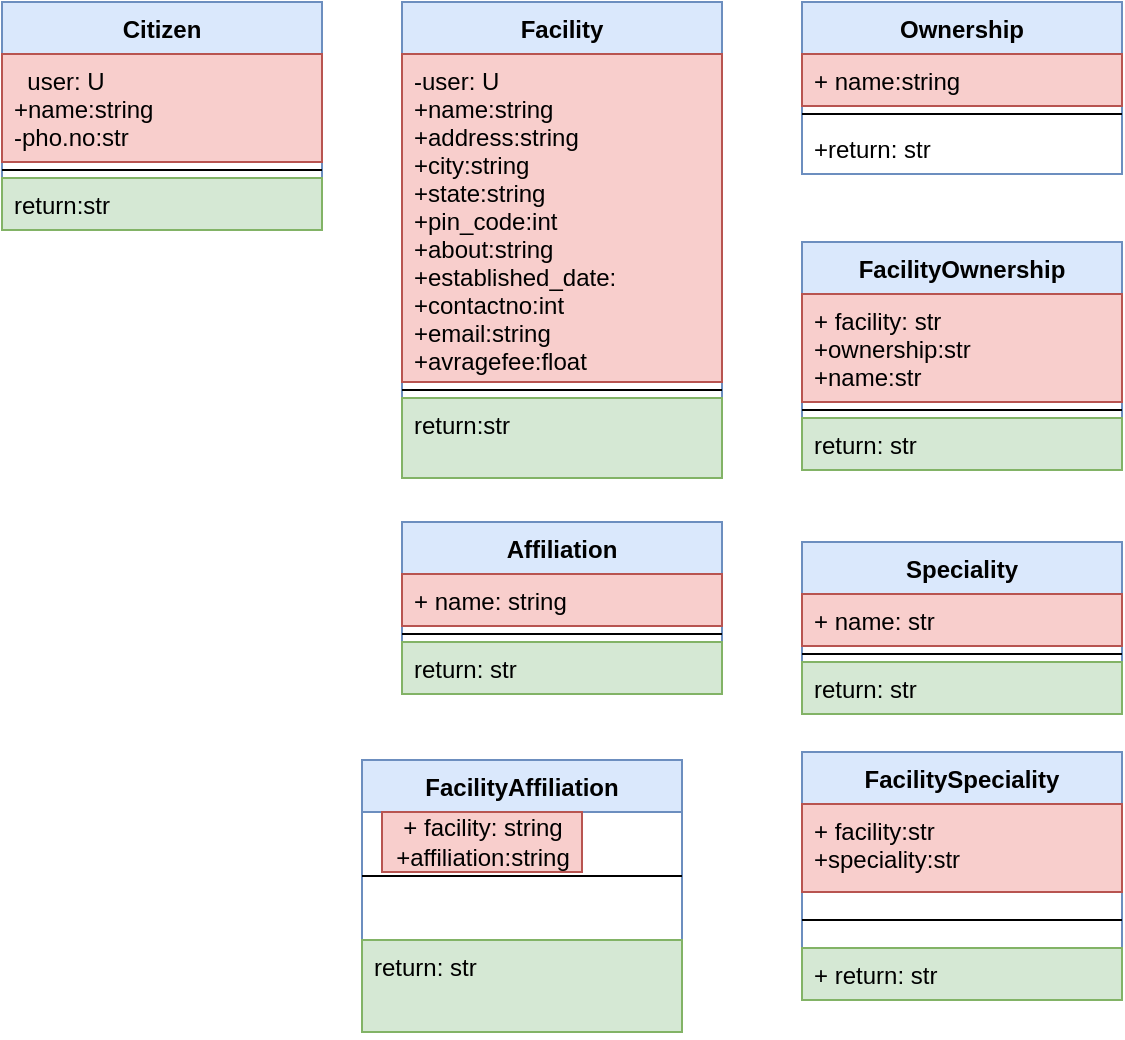 <mxfile version="15.8.2" type="github">
  <diagram id="gOumSRwvlkXV0_1pRKtd" name="Page-1">
    <mxGraphModel dx="1038" dy="579" grid="1" gridSize="10" guides="1" tooltips="1" connect="1" arrows="1" fold="1" page="1" pageScale="1" pageWidth="850" pageHeight="1100" math="0" shadow="0">
      <root>
        <mxCell id="0" />
        <mxCell id="1" parent="0" />
        <mxCell id="DF3hJ4Z54Juc5SoMxDXG-7" value="Citizen" style="swimlane;fontStyle=1;align=center;verticalAlign=top;childLayout=stackLayout;horizontal=1;startSize=26;horizontalStack=0;resizeParent=1;resizeParentMax=0;resizeLast=0;collapsible=1;marginBottom=0;fillColor=#dae8fc;strokeColor=#6c8ebf;" parent="1" vertex="1">
          <mxGeometry x="40" y="40" width="160" height="114" as="geometry" />
        </mxCell>
        <mxCell id="DF3hJ4Z54Juc5SoMxDXG-8" value="  user: U&#xa;+name:string&#xa;-pho.no:str" style="text;strokeColor=#b85450;fillColor=#f8cecc;align=left;verticalAlign=top;spacingLeft=4;spacingRight=4;overflow=hidden;rotatable=0;points=[[0,0.5],[1,0.5]];portConstraint=eastwest;" parent="DF3hJ4Z54Juc5SoMxDXG-7" vertex="1">
          <mxGeometry y="26" width="160" height="54" as="geometry" />
        </mxCell>
        <mxCell id="DF3hJ4Z54Juc5SoMxDXG-9" value="" style="line;strokeWidth=1;fillColor=none;align=left;verticalAlign=middle;spacingTop=-1;spacingLeft=3;spacingRight=3;rotatable=0;labelPosition=right;points=[];portConstraint=eastwest;" parent="DF3hJ4Z54Juc5SoMxDXG-7" vertex="1">
          <mxGeometry y="80" width="160" height="8" as="geometry" />
        </mxCell>
        <mxCell id="DF3hJ4Z54Juc5SoMxDXG-10" value="return:str" style="text;align=left;verticalAlign=top;spacingLeft=4;spacingRight=4;overflow=hidden;rotatable=0;points=[[0,0.5],[1,0.5]];portConstraint=eastwest;fillColor=#d5e8d4;strokeColor=#82b366;" parent="DF3hJ4Z54Juc5SoMxDXG-7" vertex="1">
          <mxGeometry y="88" width="160" height="26" as="geometry" />
        </mxCell>
        <mxCell id="_OZdmUt3rO1FLfE6Wt_N-1" value="Facility" style="swimlane;fontStyle=1;align=center;verticalAlign=top;childLayout=stackLayout;horizontal=1;startSize=26;horizontalStack=0;resizeParent=1;resizeParentMax=0;resizeLast=0;collapsible=1;marginBottom=0;fillColor=#dae8fc;strokeColor=#6c8ebf;" parent="1" vertex="1">
          <mxGeometry x="240" y="40" width="160" height="238" as="geometry" />
        </mxCell>
        <mxCell id="_OZdmUt3rO1FLfE6Wt_N-2" value="-user: U&#xa;+name:string&#xa;+address:string&#xa;+city:string&#xa;+state:string&#xa;+pin_code:int&#xa;+about:string&#xa;+established_date:&#xa;+contactno:int&#xa;+email:string&#xa;+avragefee:float" style="text;strokeColor=#b85450;fillColor=#f8cecc;align=left;verticalAlign=top;spacingLeft=4;spacingRight=4;overflow=hidden;rotatable=0;points=[[0,0.5],[1,0.5]];portConstraint=eastwest;" parent="_OZdmUt3rO1FLfE6Wt_N-1" vertex="1">
          <mxGeometry y="26" width="160" height="164" as="geometry" />
        </mxCell>
        <mxCell id="_OZdmUt3rO1FLfE6Wt_N-3" value="" style="line;strokeWidth=1;fillColor=none;align=left;verticalAlign=middle;spacingTop=-1;spacingLeft=3;spacingRight=3;rotatable=0;labelPosition=right;points=[];portConstraint=eastwest;" parent="_OZdmUt3rO1FLfE6Wt_N-1" vertex="1">
          <mxGeometry y="190" width="160" height="8" as="geometry" />
        </mxCell>
        <mxCell id="_OZdmUt3rO1FLfE6Wt_N-4" value="return:str " style="text;strokeColor=#82b366;fillColor=#d5e8d4;align=left;verticalAlign=top;spacingLeft=4;spacingRight=4;overflow=hidden;rotatable=0;points=[[0,0.5],[1,0.5]];portConstraint=eastwest;" parent="_OZdmUt3rO1FLfE6Wt_N-1" vertex="1">
          <mxGeometry y="198" width="160" height="40" as="geometry" />
        </mxCell>
        <mxCell id="_OZdmUt3rO1FLfE6Wt_N-5" value=" Affiliation" style="swimlane;fontStyle=1;align=center;verticalAlign=top;childLayout=stackLayout;horizontal=1;startSize=26;horizontalStack=0;resizeParent=1;resizeParentMax=0;resizeLast=0;collapsible=1;marginBottom=0;fillColor=#dae8fc;strokeColor=#6c8ebf;" parent="1" vertex="1">
          <mxGeometry x="240" y="300" width="160" height="86" as="geometry" />
        </mxCell>
        <mxCell id="_OZdmUt3rO1FLfE6Wt_N-6" value="+ name: string" style="text;strokeColor=#b85450;fillColor=#f8cecc;align=left;verticalAlign=top;spacingLeft=4;spacingRight=4;overflow=hidden;rotatable=0;points=[[0,0.5],[1,0.5]];portConstraint=eastwest;" parent="_OZdmUt3rO1FLfE6Wt_N-5" vertex="1">
          <mxGeometry y="26" width="160" height="26" as="geometry" />
        </mxCell>
        <mxCell id="_OZdmUt3rO1FLfE6Wt_N-7" value="" style="line;strokeWidth=1;fillColor=none;align=left;verticalAlign=middle;spacingTop=-1;spacingLeft=3;spacingRight=3;rotatable=0;labelPosition=right;points=[];portConstraint=eastwest;" parent="_OZdmUt3rO1FLfE6Wt_N-5" vertex="1">
          <mxGeometry y="52" width="160" height="8" as="geometry" />
        </mxCell>
        <mxCell id="_OZdmUt3rO1FLfE6Wt_N-8" value="return: str" style="text;strokeColor=#82b366;fillColor=#d5e8d4;align=left;verticalAlign=top;spacingLeft=4;spacingRight=4;overflow=hidden;rotatable=0;points=[[0,0.5],[1,0.5]];portConstraint=eastwest;" parent="_OZdmUt3rO1FLfE6Wt_N-5" vertex="1">
          <mxGeometry y="60" width="160" height="26" as="geometry" />
        </mxCell>
        <mxCell id="_OZdmUt3rO1FLfE6Wt_N-9" value="FacilityAffiliation" style="swimlane;fontStyle=1;align=center;verticalAlign=top;childLayout=stackLayout;horizontal=1;startSize=26;horizontalStack=0;resizeParent=1;resizeParentMax=0;resizeLast=0;collapsible=1;marginBottom=0;fillColor=#dae8fc;strokeColor=#6c8ebf;" parent="1" vertex="1">
          <mxGeometry x="220" y="419" width="160" height="136" as="geometry" />
        </mxCell>
        <mxCell id="_OZdmUt3rO1FLfE6Wt_N-11" value="" style="line;strokeWidth=1;fillColor=none;align=left;verticalAlign=middle;spacingTop=-1;spacingLeft=3;spacingRight=3;rotatable=0;labelPosition=right;points=[];portConstraint=eastwest;" parent="_OZdmUt3rO1FLfE6Wt_N-9" vertex="1">
          <mxGeometry y="26" width="160" height="64" as="geometry" />
        </mxCell>
        <mxCell id="_OZdmUt3rO1FLfE6Wt_N-12" value="return: str" style="text;strokeColor=#82b366;fillColor=#d5e8d4;align=left;verticalAlign=top;spacingLeft=4;spacingRight=4;overflow=hidden;rotatable=0;points=[[0,0.5],[1,0.5]];portConstraint=eastwest;" parent="_OZdmUt3rO1FLfE6Wt_N-9" vertex="1">
          <mxGeometry y="90" width="160" height="46" as="geometry" />
        </mxCell>
        <mxCell id="_OZdmUt3rO1FLfE6Wt_N-13" value="Ownership" style="swimlane;fontStyle=1;align=center;verticalAlign=top;childLayout=stackLayout;horizontal=1;startSize=26;horizontalStack=0;resizeParent=1;resizeParentMax=0;resizeLast=0;collapsible=1;marginBottom=0;fillColor=#dae8fc;strokeColor=#6c8ebf;" parent="1" vertex="1">
          <mxGeometry x="440" y="40" width="160" height="86" as="geometry" />
        </mxCell>
        <mxCell id="_OZdmUt3rO1FLfE6Wt_N-14" value="+ name:string" style="text;strokeColor=#b85450;fillColor=#f8cecc;align=left;verticalAlign=top;spacingLeft=4;spacingRight=4;overflow=hidden;rotatable=0;points=[[0,0.5],[1,0.5]];portConstraint=eastwest;" parent="_OZdmUt3rO1FLfE6Wt_N-13" vertex="1">
          <mxGeometry y="26" width="160" height="26" as="geometry" />
        </mxCell>
        <mxCell id="_OZdmUt3rO1FLfE6Wt_N-15" value="" style="line;strokeWidth=1;fillColor=none;align=left;verticalAlign=middle;spacingTop=-1;spacingLeft=3;spacingRight=3;rotatable=0;labelPosition=right;points=[];portConstraint=eastwest;" parent="_OZdmUt3rO1FLfE6Wt_N-13" vertex="1">
          <mxGeometry y="52" width="160" height="8" as="geometry" />
        </mxCell>
        <mxCell id="_OZdmUt3rO1FLfE6Wt_N-16" value="+return: str" style="text;strokeColor=none;fillColor=none;align=left;verticalAlign=top;spacingLeft=4;spacingRight=4;overflow=hidden;rotatable=0;points=[[0,0.5],[1,0.5]];portConstraint=eastwest;" parent="_OZdmUt3rO1FLfE6Wt_N-13" vertex="1">
          <mxGeometry y="60" width="160" height="26" as="geometry" />
        </mxCell>
        <mxCell id="_OZdmUt3rO1FLfE6Wt_N-17" value="FacilityOwnership" style="swimlane;fontStyle=1;align=center;verticalAlign=top;childLayout=stackLayout;horizontal=1;startSize=26;horizontalStack=0;resizeParent=1;resizeParentMax=0;resizeLast=0;collapsible=1;marginBottom=0;fillColor=#dae8fc;strokeColor=#6c8ebf;" parent="1" vertex="1">
          <mxGeometry x="440" y="160" width="160" height="114" as="geometry" />
        </mxCell>
        <mxCell id="_OZdmUt3rO1FLfE6Wt_N-18" value="+ facility: str&#xa;+ownership:str&#xa;+name:str" style="text;strokeColor=#b85450;fillColor=#f8cecc;align=left;verticalAlign=top;spacingLeft=4;spacingRight=4;overflow=hidden;rotatable=0;points=[[0,0.5],[1,0.5]];portConstraint=eastwest;" parent="_OZdmUt3rO1FLfE6Wt_N-17" vertex="1">
          <mxGeometry y="26" width="160" height="54" as="geometry" />
        </mxCell>
        <mxCell id="_OZdmUt3rO1FLfE6Wt_N-19" value="" style="line;strokeWidth=1;fillColor=none;align=left;verticalAlign=middle;spacingTop=-1;spacingLeft=3;spacingRight=3;rotatable=0;labelPosition=right;points=[];portConstraint=eastwest;" parent="_OZdmUt3rO1FLfE6Wt_N-17" vertex="1">
          <mxGeometry y="80" width="160" height="8" as="geometry" />
        </mxCell>
        <mxCell id="_OZdmUt3rO1FLfE6Wt_N-20" value="return: str" style="text;strokeColor=#82b366;fillColor=#d5e8d4;align=left;verticalAlign=top;spacingLeft=4;spacingRight=4;overflow=hidden;rotatable=0;points=[[0,0.5],[1,0.5]];portConstraint=eastwest;" parent="_OZdmUt3rO1FLfE6Wt_N-17" vertex="1">
          <mxGeometry y="88" width="160" height="26" as="geometry" />
        </mxCell>
        <mxCell id="_OZdmUt3rO1FLfE6Wt_N-21" value="Speciality" style="swimlane;fontStyle=1;align=center;verticalAlign=top;childLayout=stackLayout;horizontal=1;startSize=26;horizontalStack=0;resizeParent=1;resizeParentMax=0;resizeLast=0;collapsible=1;marginBottom=0;fillColor=#dae8fc;strokeColor=#6c8ebf;" parent="1" vertex="1">
          <mxGeometry x="440" y="310" width="160" height="86" as="geometry" />
        </mxCell>
        <mxCell id="_OZdmUt3rO1FLfE6Wt_N-22" value="+ name: str" style="text;strokeColor=#b85450;fillColor=#f8cecc;align=left;verticalAlign=top;spacingLeft=4;spacingRight=4;overflow=hidden;rotatable=0;points=[[0,0.5],[1,0.5]];portConstraint=eastwest;" parent="_OZdmUt3rO1FLfE6Wt_N-21" vertex="1">
          <mxGeometry y="26" width="160" height="26" as="geometry" />
        </mxCell>
        <mxCell id="_OZdmUt3rO1FLfE6Wt_N-23" value="" style="line;strokeWidth=1;fillColor=none;align=left;verticalAlign=middle;spacingTop=-1;spacingLeft=3;spacingRight=3;rotatable=0;labelPosition=right;points=[];portConstraint=eastwest;" parent="_OZdmUt3rO1FLfE6Wt_N-21" vertex="1">
          <mxGeometry y="52" width="160" height="8" as="geometry" />
        </mxCell>
        <mxCell id="_OZdmUt3rO1FLfE6Wt_N-24" value="return: str" style="text;strokeColor=#82b366;fillColor=#d5e8d4;align=left;verticalAlign=top;spacingLeft=4;spacingRight=4;overflow=hidden;rotatable=0;points=[[0,0.5],[1,0.5]];portConstraint=eastwest;" parent="_OZdmUt3rO1FLfE6Wt_N-21" vertex="1">
          <mxGeometry y="60" width="160" height="26" as="geometry" />
        </mxCell>
        <mxCell id="_OZdmUt3rO1FLfE6Wt_N-25" value="FacilitySpeciality" style="swimlane;fontStyle=1;align=center;verticalAlign=top;childLayout=stackLayout;horizontal=1;startSize=26;horizontalStack=0;resizeParent=1;resizeParentMax=0;resizeLast=0;collapsible=1;marginBottom=0;fillColor=#dae8fc;strokeColor=#6c8ebf;" parent="1" vertex="1">
          <mxGeometry x="440" y="415" width="160" height="124" as="geometry" />
        </mxCell>
        <mxCell id="_OZdmUt3rO1FLfE6Wt_N-26" value="+ facility:str&#xa;+speciality:str " style="text;strokeColor=#b85450;fillColor=#f8cecc;align=left;verticalAlign=top;spacingLeft=4;spacingRight=4;overflow=hidden;rotatable=0;points=[[0,0.5],[1,0.5]];portConstraint=eastwest;" parent="_OZdmUt3rO1FLfE6Wt_N-25" vertex="1">
          <mxGeometry y="26" width="160" height="44" as="geometry" />
        </mxCell>
        <mxCell id="_OZdmUt3rO1FLfE6Wt_N-27" value="" style="line;strokeWidth=1;fillColor=none;align=left;verticalAlign=middle;spacingTop=-1;spacingLeft=3;spacingRight=3;rotatable=0;labelPosition=right;points=[];portConstraint=eastwest;" parent="_OZdmUt3rO1FLfE6Wt_N-25" vertex="1">
          <mxGeometry y="70" width="160" height="28" as="geometry" />
        </mxCell>
        <mxCell id="_OZdmUt3rO1FLfE6Wt_N-28" value="+ return: str" style="text;strokeColor=#82b366;fillColor=#d5e8d4;align=left;verticalAlign=top;spacingLeft=4;spacingRight=4;overflow=hidden;rotatable=0;points=[[0,0.5],[1,0.5]];portConstraint=eastwest;" parent="_OZdmUt3rO1FLfE6Wt_N-25" vertex="1">
          <mxGeometry y="98" width="160" height="26" as="geometry" />
        </mxCell>
        <mxCell id="ynLAQDcs6RmbEnIIPrsf-1" value="&lt;span style=&quot;text-align: left&quot;&gt;+ facility: string&lt;/span&gt;&lt;br style=&quot;padding: 0px ; margin: 0px ; text-align: left&quot;&gt;&lt;span style=&quot;text-align: left&quot;&gt;+affiliation:string&lt;/span&gt;" style="text;html=1;align=center;verticalAlign=middle;resizable=0;points=[];autosize=1;strokeColor=#b85450;fillColor=#f8cecc;" parent="1" vertex="1">
          <mxGeometry x="230" y="445" width="100" height="30" as="geometry" />
        </mxCell>
      </root>
    </mxGraphModel>
  </diagram>
</mxfile>
